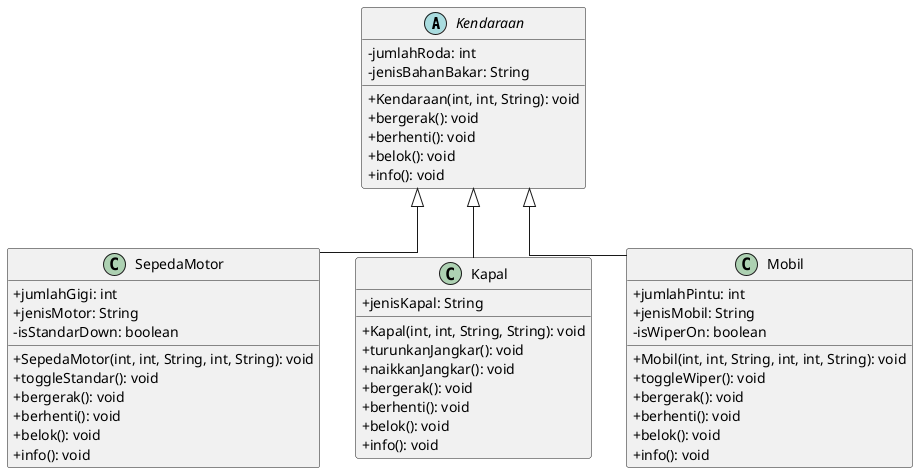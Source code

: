 @startuml
skinparam linetype ortho
skinparam classAttributeIconSize 0
'!theme mono

abstract class Kendaraan {
    - jumlahRoda: int
    - jenisBahanBakar: String
    + Kendaraan(int, int, String): void
    + bergerak(): void
    + berhenti(): void
    + belok(): void
    + info(): void
}

class SepedaMotor extends Kendaraan {
    + jumlahGigi: int
    + jenisMotor: String
    - isStandarDown: boolean
    + SepedaMotor(int, int, String, int, String): void
    + toggleStandar(): void
    + bergerak(): void
    + berhenti(): void
    + belok(): void
    + info(): void
}

class Kapal extends Kendaraan {
    + jenisKapal: String
    + Kapal(int, int, String, String): void
    + turunkanJangkar(): void
    + naikkanJangkar(): void
    + bergerak(): void
    + berhenti(): void
    + belok(): void
    + info(): void
}

class Mobil extends Kendaraan {
    + jumlahPintu: int
    + jenisMobil: String
    - isWiperOn: boolean
    + Mobil(int, int, String, int, int, String): void
    + toggleWiper(): void
    + bergerak(): void
    + berhenti(): void
    + belok(): void
    + info(): void
}
@enduml